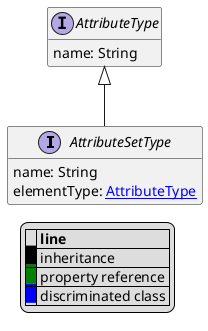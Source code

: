 @startuml

hide empty fields
hide empty methods
legend
|= |= line |
|<back:black>   </back>| inheritance |
|<back:green>   </back>| property reference |
|<back:blue>   </back>| discriminated class |
endlegend
interface AttributeSetType [[AttributeSetType.svg]] extends AttributeType {
    name: String
    elementType: [[AttributeType.svg AttributeType]]
}
interface AttributeType [[AttributeType.svg]]  {
    name: String
}





@enduml
